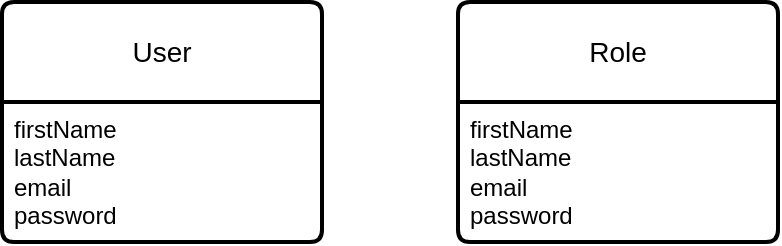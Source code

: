 <mxfile version="21.5.2" type="github">
  <diagram name="Page-1" id="XnvhslWDoonpOlVDrqoQ">
    <mxGraphModel dx="921" dy="593" grid="0" gridSize="10" guides="1" tooltips="1" connect="1" arrows="1" fold="1" page="0" pageScale="1" pageWidth="850" pageHeight="1100" math="0" shadow="0">
      <root>
        <mxCell id="0" />
        <mxCell id="1" parent="0" />
        <mxCell id="Emeydzozqh8v9Cw-xT0K-1" value="User" style="swimlane;childLayout=stackLayout;horizontal=1;startSize=50;horizontalStack=0;rounded=1;fontSize=14;fontStyle=0;strokeWidth=2;resizeParent=0;resizeLast=1;shadow=0;dashed=0;align=center;arcSize=4;whiteSpace=wrap;html=1;" vertex="1" parent="1">
          <mxGeometry x="-10" y="8" width="160" height="120" as="geometry" />
        </mxCell>
        <mxCell id="Emeydzozqh8v9Cw-xT0K-2" value="&lt;div&gt;firstName&lt;/div&gt;lastName&lt;br&gt;&lt;div&gt;email&lt;/div&gt;&lt;div&gt;password&lt;br&gt;&lt;/div&gt;" style="align=left;strokeColor=none;fillColor=none;spacingLeft=4;fontSize=12;verticalAlign=top;resizable=0;rotatable=0;part=1;html=1;" vertex="1" parent="Emeydzozqh8v9Cw-xT0K-1">
          <mxGeometry y="50" width="160" height="70" as="geometry" />
        </mxCell>
        <mxCell id="Emeydzozqh8v9Cw-xT0K-6" value="Role" style="swimlane;childLayout=stackLayout;horizontal=1;startSize=50;horizontalStack=0;rounded=1;fontSize=14;fontStyle=0;strokeWidth=2;resizeParent=0;resizeLast=1;shadow=0;dashed=0;align=center;arcSize=4;whiteSpace=wrap;html=1;" vertex="1" parent="1">
          <mxGeometry x="218" y="8" width="160" height="120" as="geometry" />
        </mxCell>
        <mxCell id="Emeydzozqh8v9Cw-xT0K-7" value="&lt;div&gt;firstName&lt;/div&gt;lastName&lt;br&gt;&lt;div&gt;email&lt;/div&gt;&lt;div&gt;password&lt;br&gt;&lt;/div&gt;" style="align=left;strokeColor=none;fillColor=none;spacingLeft=4;fontSize=12;verticalAlign=top;resizable=0;rotatable=0;part=1;html=1;" vertex="1" parent="Emeydzozqh8v9Cw-xT0K-6">
          <mxGeometry y="50" width="160" height="70" as="geometry" />
        </mxCell>
      </root>
    </mxGraphModel>
  </diagram>
</mxfile>
